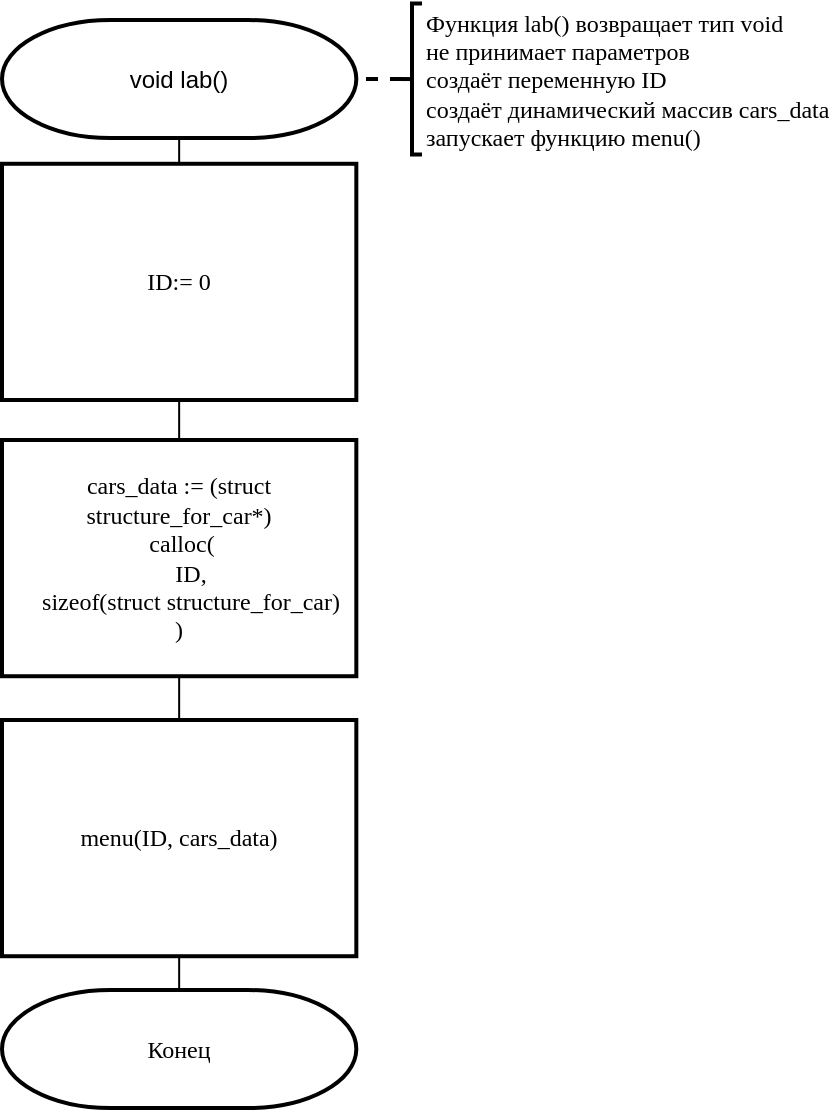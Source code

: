 <mxfile version="13.0.1" type="device"><diagram id="C5RBs43oDa-KdzZeNtuy" name="Page-1"><mxGraphModel dx="496" dy="291" grid="1" gridSize="10" guides="1" tooltips="1" connect="1" arrows="1" fold="1" page="1" pageScale="1" pageWidth="827" pageHeight="1169" math="0" shadow="0"><root><mxCell id="WIyWlLk6GJQsqaUBKTNV-0"/><mxCell id="WIyWlLk6GJQsqaUBKTNV-1" parent="WIyWlLk6GJQsqaUBKTNV-0"/><mxCell id="MsIWiQib_ndHonj6U3Tr-10" style="edgeStyle=orthogonalEdgeStyle;rounded=0;orthogonalLoop=1;jettySize=auto;html=1;exitX=0.5;exitY=1;exitDx=0;exitDy=0;exitPerimeter=0;entryX=0.5;entryY=0;entryDx=0;entryDy=0;endArrow=none;endFill=0;strokeWidth=1;fontFamily=Times New Roman;" parent="WIyWlLk6GJQsqaUBKTNV-1" source="MsIWiQib_ndHonj6U3Tr-0" target="MsIWiQib_ndHonj6U3Tr-1" edge="1"><mxGeometry relative="1" as="geometry"/></mxCell><mxCell id="MsIWiQib_ndHonj6U3Tr-0" value="&lt;font style=&quot;font-size: 12px&quot;&gt;void lab()&lt;/font&gt;" style="strokeWidth=2;html=1;shape=mxgraph.flowchart.terminator;whiteSpace=wrap;" parent="WIyWlLk6GJQsqaUBKTNV-1" vertex="1"><mxGeometry x="70" y="70" width="177.165" height="59.055" as="geometry"/></mxCell><mxCell id="hSm87NM6vzyAndtUb9GR-1" style="edgeStyle=orthogonalEdgeStyle;rounded=0;orthogonalLoop=1;jettySize=auto;html=1;exitX=0.5;exitY=1;exitDx=0;exitDy=0;entryX=0.5;entryY=0;entryDx=0;entryDy=0;endArrow=none;endFill=0;" edge="1" parent="WIyWlLk6GJQsqaUBKTNV-1" source="MsIWiQib_ndHonj6U3Tr-1" target="MsIWiQib_ndHonj6U3Tr-2"><mxGeometry relative="1" as="geometry"/></mxCell><mxCell id="MsIWiQib_ndHonj6U3Tr-1" value="&lt;font face=&quot;Times New Roman&quot; style=&quot;font-size: 12px&quot;&gt;ID:= 0&lt;/font&gt;" style="rounded=0;whiteSpace=wrap;html=1;absoluteArcSize=1;arcSize=14;strokeWidth=2;" parent="WIyWlLk6GJQsqaUBKTNV-1" vertex="1"><mxGeometry x="70" y="141.89" width="177.165" height="118.11" as="geometry"/></mxCell><mxCell id="MsIWiQib_ndHonj6U3Tr-12" style="edgeStyle=orthogonalEdgeStyle;rounded=0;orthogonalLoop=1;jettySize=auto;html=1;exitX=0.5;exitY=1;exitDx=0;exitDy=0;entryX=0.5;entryY=0;entryDx=0;entryDy=0;endArrow=none;endFill=0;strokeWidth=1;fontFamily=Times New Roman;" parent="WIyWlLk6GJQsqaUBKTNV-1" source="MsIWiQib_ndHonj6U3Tr-2" target="MsIWiQib_ndHonj6U3Tr-4" edge="1"><mxGeometry relative="1" as="geometry"/></mxCell><mxCell id="MsIWiQib_ndHonj6U3Tr-2" value="&lt;font face=&quot;Times New Roman&quot; style=&quot;font-size: 12px&quot;&gt;cars_data := (struct structure_for_car*)&lt;br&gt;&lt;div&gt;&lt;span&gt;&amp;nbsp;calloc(&lt;/span&gt;&lt;/div&gt;&lt;div&gt;&lt;span&gt;&amp;nbsp; &amp;nbsp; ID,&lt;/span&gt;&lt;/div&gt;&lt;div&gt;&lt;span&gt;&amp;nbsp; &amp;nbsp; sizeof(struct structure_for_car)&lt;/span&gt;&lt;/div&gt;&lt;div&gt;&lt;span&gt;)&lt;/span&gt;&lt;/div&gt;&lt;/font&gt;" style="rounded=0;whiteSpace=wrap;html=1;absoluteArcSize=1;arcSize=14;strokeWidth=2;" parent="WIyWlLk6GJQsqaUBKTNV-1" vertex="1"><mxGeometry x="70" y="280" width="177.165" height="118.11" as="geometry"/></mxCell><mxCell id="MsIWiQib_ndHonj6U3Tr-13" style="edgeStyle=orthogonalEdgeStyle;rounded=0;orthogonalLoop=1;jettySize=auto;html=1;exitX=0.5;exitY=1;exitDx=0;exitDy=0;entryX=0.5;entryY=0;entryDx=0;entryDy=0;entryPerimeter=0;endArrow=none;endFill=0;strokeWidth=1;fontFamily=Times New Roman;" parent="WIyWlLk6GJQsqaUBKTNV-1" source="MsIWiQib_ndHonj6U3Tr-4" target="MsIWiQib_ndHonj6U3Tr-5" edge="1"><mxGeometry relative="1" as="geometry"/></mxCell><mxCell id="MsIWiQib_ndHonj6U3Tr-4" value="&lt;font face=&quot;Times New Roman&quot; style=&quot;font-size: 12px&quot;&gt;menu(ID, cars_data)&lt;/font&gt;" style="rounded=0;whiteSpace=wrap;html=1;absoluteArcSize=1;arcSize=14;strokeWidth=2;" parent="WIyWlLk6GJQsqaUBKTNV-1" vertex="1"><mxGeometry x="70" y="420" width="177.165" height="118.11" as="geometry"/></mxCell><mxCell id="MsIWiQib_ndHonj6U3Tr-5" value="&lt;font style=&quot;font-size: 12px&quot;&gt;Конец&lt;/font&gt;" style="strokeWidth=2;html=1;shape=mxgraph.flowchart.terminator;whiteSpace=wrap;fontFamily=Times New Roman;" parent="WIyWlLk6GJQsqaUBKTNV-1" vertex="1"><mxGeometry x="70" y="555" width="177.165" height="59.055" as="geometry"/></mxCell><mxCell id="MsIWiQib_ndHonj6U3Tr-9" style="edgeStyle=none;rounded=0;orthogonalLoop=1;jettySize=auto;html=1;exitX=0;exitY=0.5;exitDx=0;exitDy=0;exitPerimeter=0;entryX=1;entryY=0.5;entryDx=0;entryDy=0;entryPerimeter=0;fontFamily=Times New Roman;dashed=1;endArrow=none;endFill=0;strokeWidth=2;" parent="WIyWlLk6GJQsqaUBKTNV-1" source="MsIWiQib_ndHonj6U3Tr-6" target="MsIWiQib_ndHonj6U3Tr-0" edge="1"><mxGeometry relative="1" as="geometry"/></mxCell><mxCell id="MsIWiQib_ndHonj6U3Tr-6" value="&lt;font style=&quot;font-size: 12px&quot;&gt;Функция lab() возвращает тип void&lt;br&gt;не принимает параметров&lt;br&gt;создаёт переменную ID&lt;br&gt;создаёт динамический массив cars_data&lt;br&gt;запускает функцию menu()&lt;/font&gt;" style="strokeWidth=2;html=1;shape=mxgraph.flowchart.annotation_2;align=left;labelPosition=right;pointerEvents=1;rounded=0;fontFamily=Times New Roman;" parent="WIyWlLk6GJQsqaUBKTNV-1" vertex="1"><mxGeometry x="270" y="61.75" width="10" height="75.55" as="geometry"/></mxCell></root></mxGraphModel></diagram></mxfile>